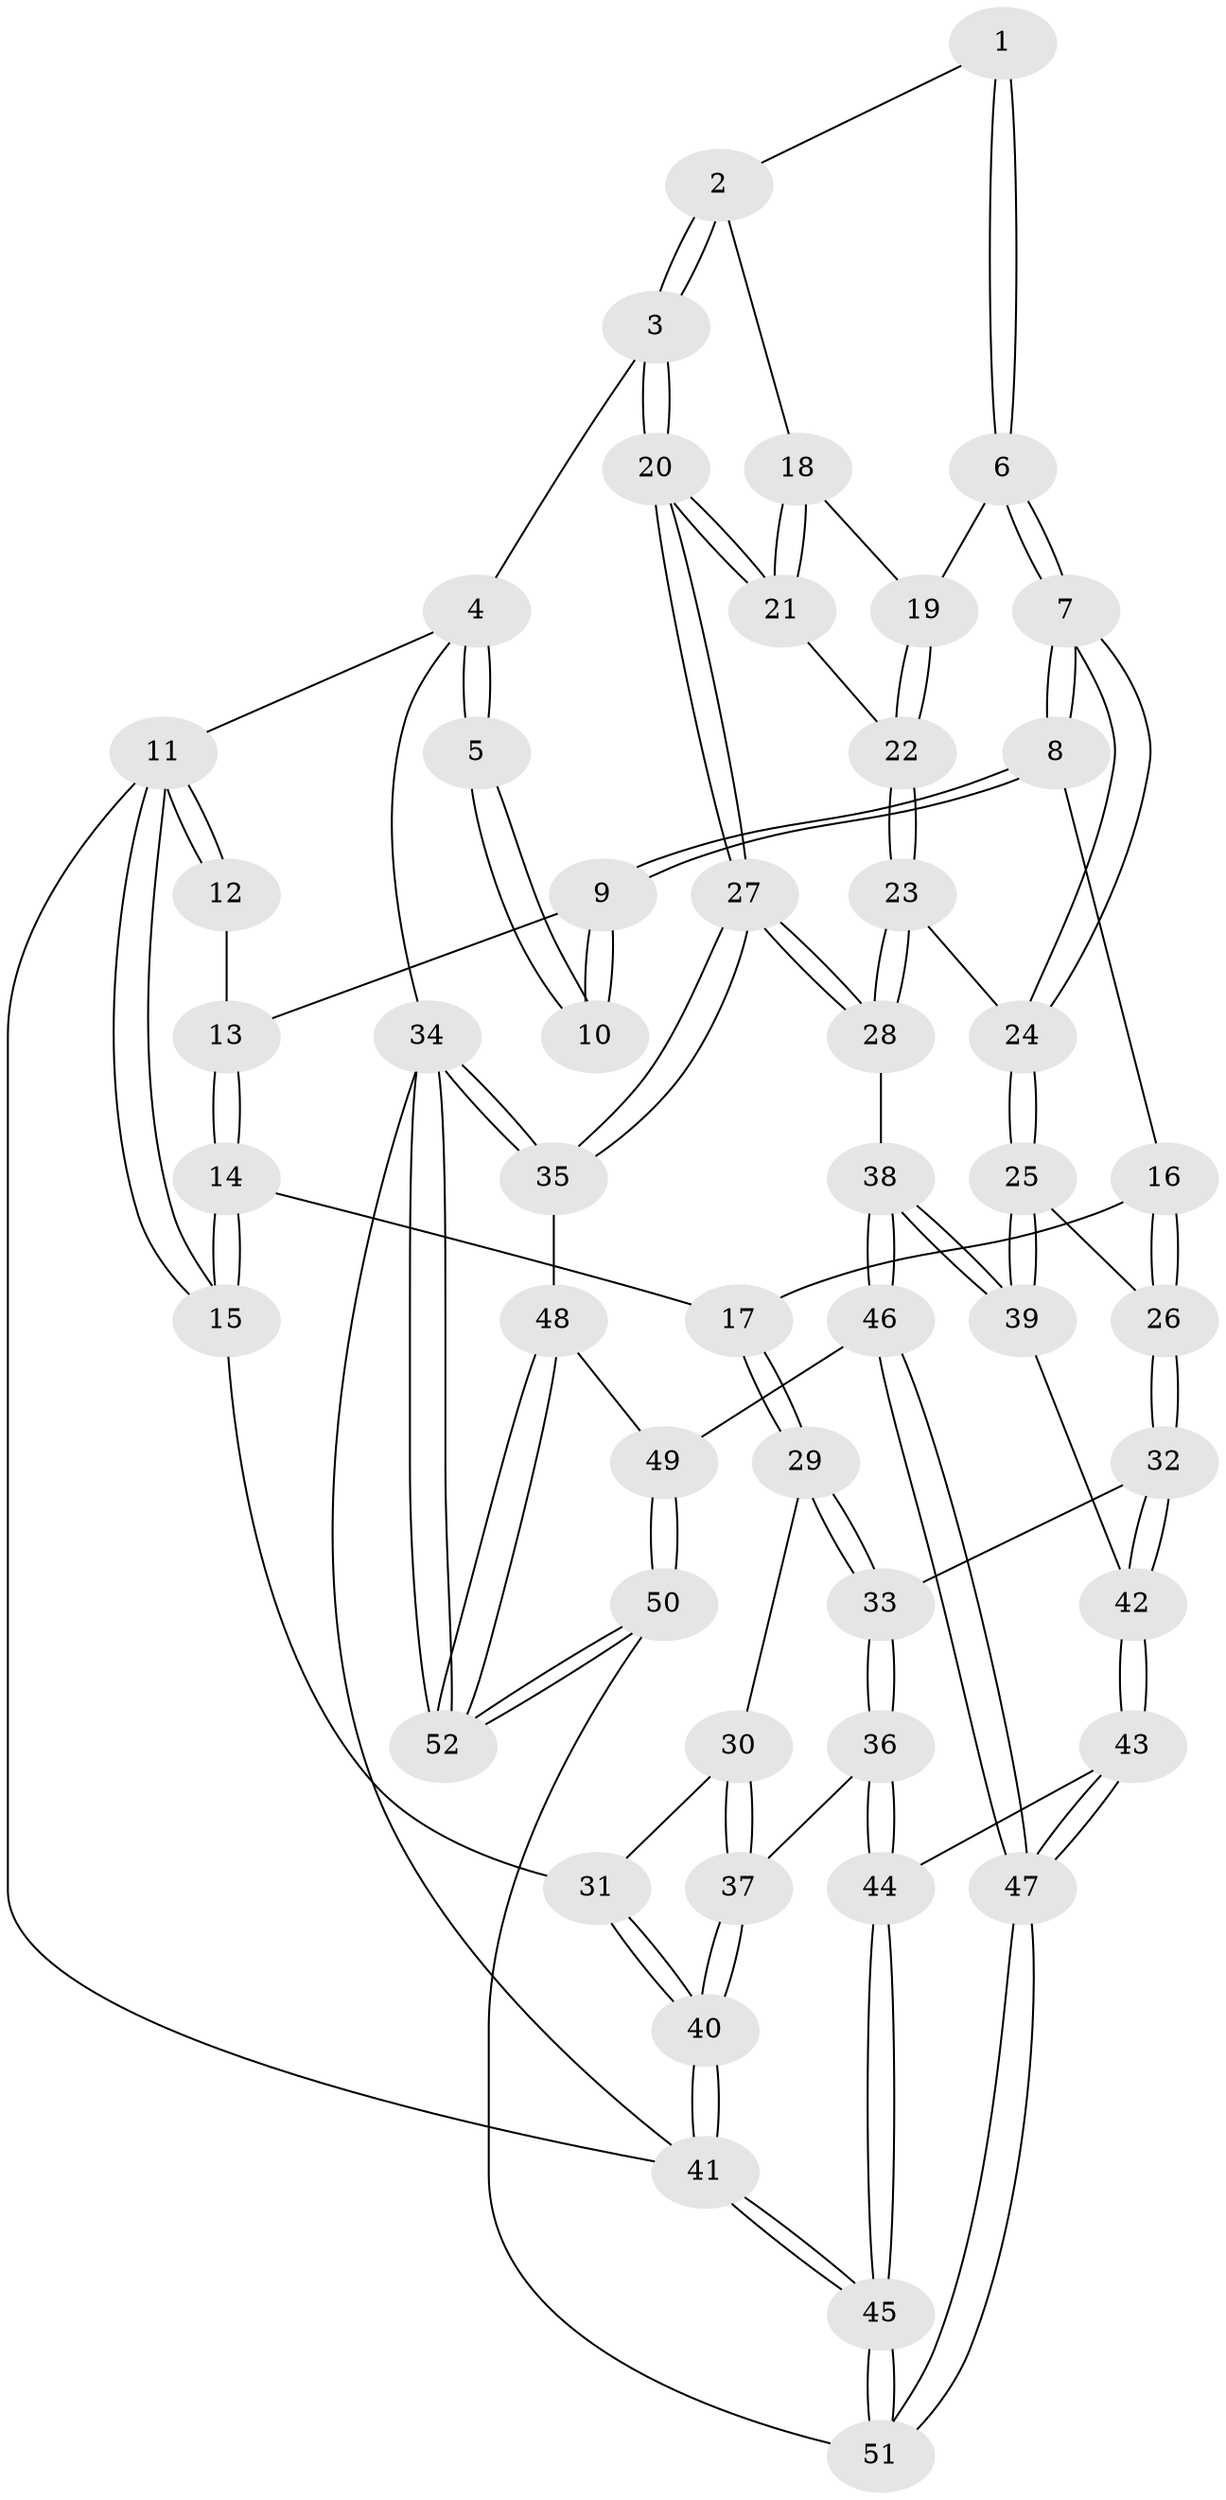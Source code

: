 // coarse degree distribution, {2: 0.08108108108108109, 3: 0.6756756756756757, 4: 0.21621621621621623, 5: 0.02702702702702703}
// Generated by graph-tools (version 1.1) at 2025/38/03/04/25 23:38:29]
// undirected, 52 vertices, 127 edges
graph export_dot {
  node [color=gray90,style=filled];
  1 [pos="+0.6796933350060954+0"];
  2 [pos="+0.8858685644766128+0.18171046617669573"];
  3 [pos="+1+0"];
  4 [pos="+1+0"];
  5 [pos="+0.6718122318837672+0"];
  6 [pos="+0.7680832783634993+0.23641654473643597"];
  7 [pos="+0.7008246082243367+0.28688179036184036"];
  8 [pos="+0.5070649485929373+0.1336392523361551"];
  9 [pos="+0.5226486528233278+0.03994846249793091"];
  10 [pos="+0.601888420006447+0"];
  11 [pos="+0+0"];
  12 [pos="+0.04530589229054408+0"];
  13 [pos="+0.18868144398251394+0.08860777073376105"];
  14 [pos="+0.1916699759779214+0.2242191482634775"];
  15 [pos="+0+0.23183003550077877"];
  16 [pos="+0.42769954812865124+0.23662283754859462"];
  17 [pos="+0.21563496878956814+0.253997182885672"];
  18 [pos="+0.8344722455469118+0.23227848165125486"];
  19 [pos="+0.8132733621767035+0.2378937542733627"];
  20 [pos="+1+0.37046354306656454"];
  21 [pos="+0.9532047267201936+0.3299646257042961"];
  22 [pos="+0.8549047270396484+0.38229019406939674"];
  23 [pos="+0.8181116633489454+0.4450787885300129"];
  24 [pos="+0.6851330713959908+0.35995005893197307"];
  25 [pos="+0.5517015455392045+0.4634616946832973"];
  26 [pos="+0.5125085764117879+0.45059551098756173"];
  27 [pos="+1+0.5873118690384156"];
  28 [pos="+0.8838231623975642+0.595235619998713"];
  29 [pos="+0.20146716761914701+0.3663412131087992"];
  30 [pos="+0.11465563787297128+0.38469876082795257"];
  31 [pos="+0+0.3491057585172105"];
  32 [pos="+0.30737607517451015+0.5479933688915256"];
  33 [pos="+0.2405966298950285+0.5182406199590059"];
  34 [pos="+1+1"];
  35 [pos="+1+0.6222705041738857"];
  36 [pos="+0.10312889385971571+0.599496691009387"];
  37 [pos="+0+0.5687989334769248"];
  38 [pos="+0.7276217758107859+0.6956623655811522"];
  39 [pos="+0.6071827327996935+0.5687868218596672"];
  40 [pos="+0+0.567204255291378"];
  41 [pos="+0+1"];
  42 [pos="+0.3679058662918454+0.7336353003746646"];
  43 [pos="+0.37254195930321055+0.8092056631237455"];
  44 [pos="+0.12455208729255432+0.7210902755057564"];
  45 [pos="+0+1"];
  46 [pos="+0.7078485173977022+0.7697874526043862"];
  47 [pos="+0.4376220877960285+0.996513791443768"];
  48 [pos="+0.8767977262965044+0.8978761129052553"];
  49 [pos="+0.8169862971374553+0.8615089135762066"];
  50 [pos="+0.7067756485612241+1"];
  51 [pos="+0.41366668077634083+1"];
  52 [pos="+1+1"];
  1 -- 2;
  1 -- 6;
  1 -- 6;
  2 -- 3;
  2 -- 3;
  2 -- 18;
  3 -- 4;
  3 -- 20;
  3 -- 20;
  4 -- 5;
  4 -- 5;
  4 -- 11;
  4 -- 34;
  5 -- 10;
  5 -- 10;
  6 -- 7;
  6 -- 7;
  6 -- 19;
  7 -- 8;
  7 -- 8;
  7 -- 24;
  7 -- 24;
  8 -- 9;
  8 -- 9;
  8 -- 16;
  9 -- 10;
  9 -- 10;
  9 -- 13;
  11 -- 12;
  11 -- 12;
  11 -- 15;
  11 -- 15;
  11 -- 41;
  12 -- 13;
  13 -- 14;
  13 -- 14;
  14 -- 15;
  14 -- 15;
  14 -- 17;
  15 -- 31;
  16 -- 17;
  16 -- 26;
  16 -- 26;
  17 -- 29;
  17 -- 29;
  18 -- 19;
  18 -- 21;
  18 -- 21;
  19 -- 22;
  19 -- 22;
  20 -- 21;
  20 -- 21;
  20 -- 27;
  20 -- 27;
  21 -- 22;
  22 -- 23;
  22 -- 23;
  23 -- 24;
  23 -- 28;
  23 -- 28;
  24 -- 25;
  24 -- 25;
  25 -- 26;
  25 -- 39;
  25 -- 39;
  26 -- 32;
  26 -- 32;
  27 -- 28;
  27 -- 28;
  27 -- 35;
  27 -- 35;
  28 -- 38;
  29 -- 30;
  29 -- 33;
  29 -- 33;
  30 -- 31;
  30 -- 37;
  30 -- 37;
  31 -- 40;
  31 -- 40;
  32 -- 33;
  32 -- 42;
  32 -- 42;
  33 -- 36;
  33 -- 36;
  34 -- 35;
  34 -- 35;
  34 -- 52;
  34 -- 52;
  34 -- 41;
  35 -- 48;
  36 -- 37;
  36 -- 44;
  36 -- 44;
  37 -- 40;
  37 -- 40;
  38 -- 39;
  38 -- 39;
  38 -- 46;
  38 -- 46;
  39 -- 42;
  40 -- 41;
  40 -- 41;
  41 -- 45;
  41 -- 45;
  42 -- 43;
  42 -- 43;
  43 -- 44;
  43 -- 47;
  43 -- 47;
  44 -- 45;
  44 -- 45;
  45 -- 51;
  45 -- 51;
  46 -- 47;
  46 -- 47;
  46 -- 49;
  47 -- 51;
  47 -- 51;
  48 -- 49;
  48 -- 52;
  48 -- 52;
  49 -- 50;
  49 -- 50;
  50 -- 51;
  50 -- 52;
  50 -- 52;
}

